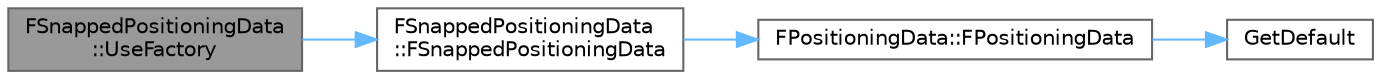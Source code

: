 digraph "FSnappedPositioningData::UseFactory"
{
 // INTERACTIVE_SVG=YES
 // LATEX_PDF_SIZE
  bgcolor="transparent";
  edge [fontname=Helvetica,fontsize=10,labelfontname=Helvetica,labelfontsize=10];
  node [fontname=Helvetica,fontsize=10,shape=box,height=0.2,width=0.4];
  rankdir="LR";
  Node1 [id="Node000001",label="FSnappedPositioningData\l::UseFactory",height=0.2,width=0.4,color="gray40", fillcolor="grey60", style="filled", fontcolor="black",tooltip=" "];
  Node1 -> Node2 [id="edge1_Node000001_Node000002",color="steelblue1",style="solid",tooltip=" "];
  Node2 [id="Node000002",label="FSnappedPositioningData\l::FSnappedPositioningData",height=0.2,width=0.4,color="grey40", fillcolor="white", style="filled",URL="$d6/d34/structFSnappedPositioningData.html#af6016f1bf0a50108e9399673b1b2106b",tooltip=" "];
  Node2 -> Node3 [id="edge2_Node000002_Node000003",color="steelblue1",style="solid",tooltip=" "];
  Node3 [id="Node000003",label="FPositioningData::FPositioningData",height=0.2,width=0.4,color="grey40", fillcolor="white", style="filled",URL="$d1/d56/structFPositioningData.html#a3c2c3b0f020d0e9f9590b7ab5ca3bfeb",tooltip=" "];
  Node3 -> Node4 [id="edge3_Node000003_Node000004",color="steelblue1",style="solid",tooltip=" "];
  Node4 [id="Node000004",label="GetDefault",height=0.2,width=0.4,color="grey40", fillcolor="white", style="filled",URL="$d7/d66/MemoryLayout_8h.html#a29fa854f59af6659ec8dbc130aab2082",tooltip=" "];
}
